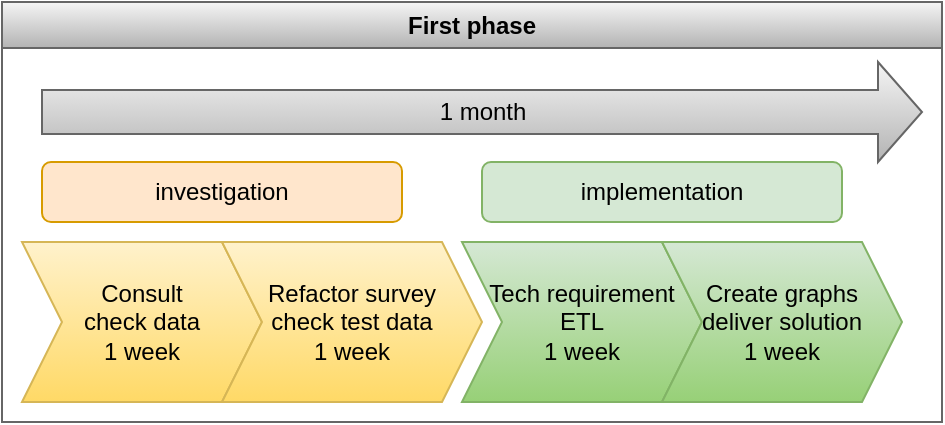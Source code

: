 <mxfile version="23.0.2" type="github">
  <diagram name="Page-1" id="wM2ruMwiTi6jw3L_C0DY">
    <mxGraphModel dx="1173" dy="652" grid="1" gridSize="10" guides="1" tooltips="1" connect="1" arrows="1" fold="1" page="1" pageScale="1" pageWidth="850" pageHeight="1100" math="0" shadow="0">
      <root>
        <mxCell id="0" />
        <mxCell id="1" parent="0" />
        <mxCell id="PQmyZXCNwtXiib4dnRKe-5" value="First phase" style="swimlane;whiteSpace=wrap;html=1;fillColor=#f5f5f5;gradientColor=#b3b3b3;strokeColor=#666666;" vertex="1" parent="1">
          <mxGeometry x="10" y="10" width="470" height="210" as="geometry" />
        </mxCell>
        <mxCell id="PQmyZXCNwtXiib4dnRKe-1" value="Consult&lt;br&gt;check data&lt;br&gt;1 week" style="shape=step;perimeter=stepPerimeter;whiteSpace=wrap;html=1;fixedSize=1;fillColor=#fff2cc;strokeColor=#d6b656;gradientColor=#ffd966;" vertex="1" parent="PQmyZXCNwtXiib4dnRKe-5">
          <mxGeometry x="10" y="120" width="120" height="80" as="geometry" />
        </mxCell>
        <mxCell id="PQmyZXCNwtXiib4dnRKe-2" value="Refactor survey&lt;br&gt;check test data&lt;br&gt;1 week" style="shape=step;perimeter=stepPerimeter;whiteSpace=wrap;html=1;fixedSize=1;fillColor=#fff2cc;strokeColor=#d6b656;gradientColor=#ffd966;" vertex="1" parent="PQmyZXCNwtXiib4dnRKe-5">
          <mxGeometry x="110" y="120" width="130" height="80" as="geometry" />
        </mxCell>
        <mxCell id="PQmyZXCNwtXiib4dnRKe-3" value="Tech requirement&lt;br&gt;ETL&lt;br&gt;1 week" style="shape=step;perimeter=stepPerimeter;whiteSpace=wrap;html=1;fixedSize=1;fillColor=#d5e8d4;strokeColor=#82b366;gradientColor=#97d077;" vertex="1" parent="PQmyZXCNwtXiib4dnRKe-5">
          <mxGeometry x="230" y="120" width="120" height="80" as="geometry" />
        </mxCell>
        <mxCell id="PQmyZXCNwtXiib4dnRKe-4" value="Create graphs&lt;br&gt;deliver solution&lt;br&gt;1 week" style="shape=step;perimeter=stepPerimeter;whiteSpace=wrap;html=1;fixedSize=1;fillColor=#d5e8d4;strokeColor=#82b366;gradientColor=#97d077;" vertex="1" parent="PQmyZXCNwtXiib4dnRKe-5">
          <mxGeometry x="330" y="120" width="120" height="80" as="geometry" />
        </mxCell>
        <mxCell id="PQmyZXCNwtXiib4dnRKe-9" value="1 month" style="html=1;shadow=0;dashed=0;align=center;verticalAlign=middle;shape=mxgraph.arrows2.arrow;dy=0.56;dx=22;notch=0;fillColor=#f5f5f5;gradientColor=#b3b3b3;strokeColor=#666666;" vertex="1" parent="PQmyZXCNwtXiib4dnRKe-5">
          <mxGeometry x="20" y="30" width="440" height="50" as="geometry" />
        </mxCell>
        <mxCell id="PQmyZXCNwtXiib4dnRKe-10" value="investigation" style="rounded=1;whiteSpace=wrap;html=1;fillColor=#ffe6cc;strokeColor=#d79b00;" vertex="1" parent="PQmyZXCNwtXiib4dnRKe-5">
          <mxGeometry x="20" y="80" width="180" height="30" as="geometry" />
        </mxCell>
        <mxCell id="PQmyZXCNwtXiib4dnRKe-11" value="implementation" style="rounded=1;whiteSpace=wrap;html=1;fillColor=#d5e8d4;strokeColor=#82b366;" vertex="1" parent="PQmyZXCNwtXiib4dnRKe-5">
          <mxGeometry x="240" y="80" width="180" height="30" as="geometry" />
        </mxCell>
      </root>
    </mxGraphModel>
  </diagram>
</mxfile>

